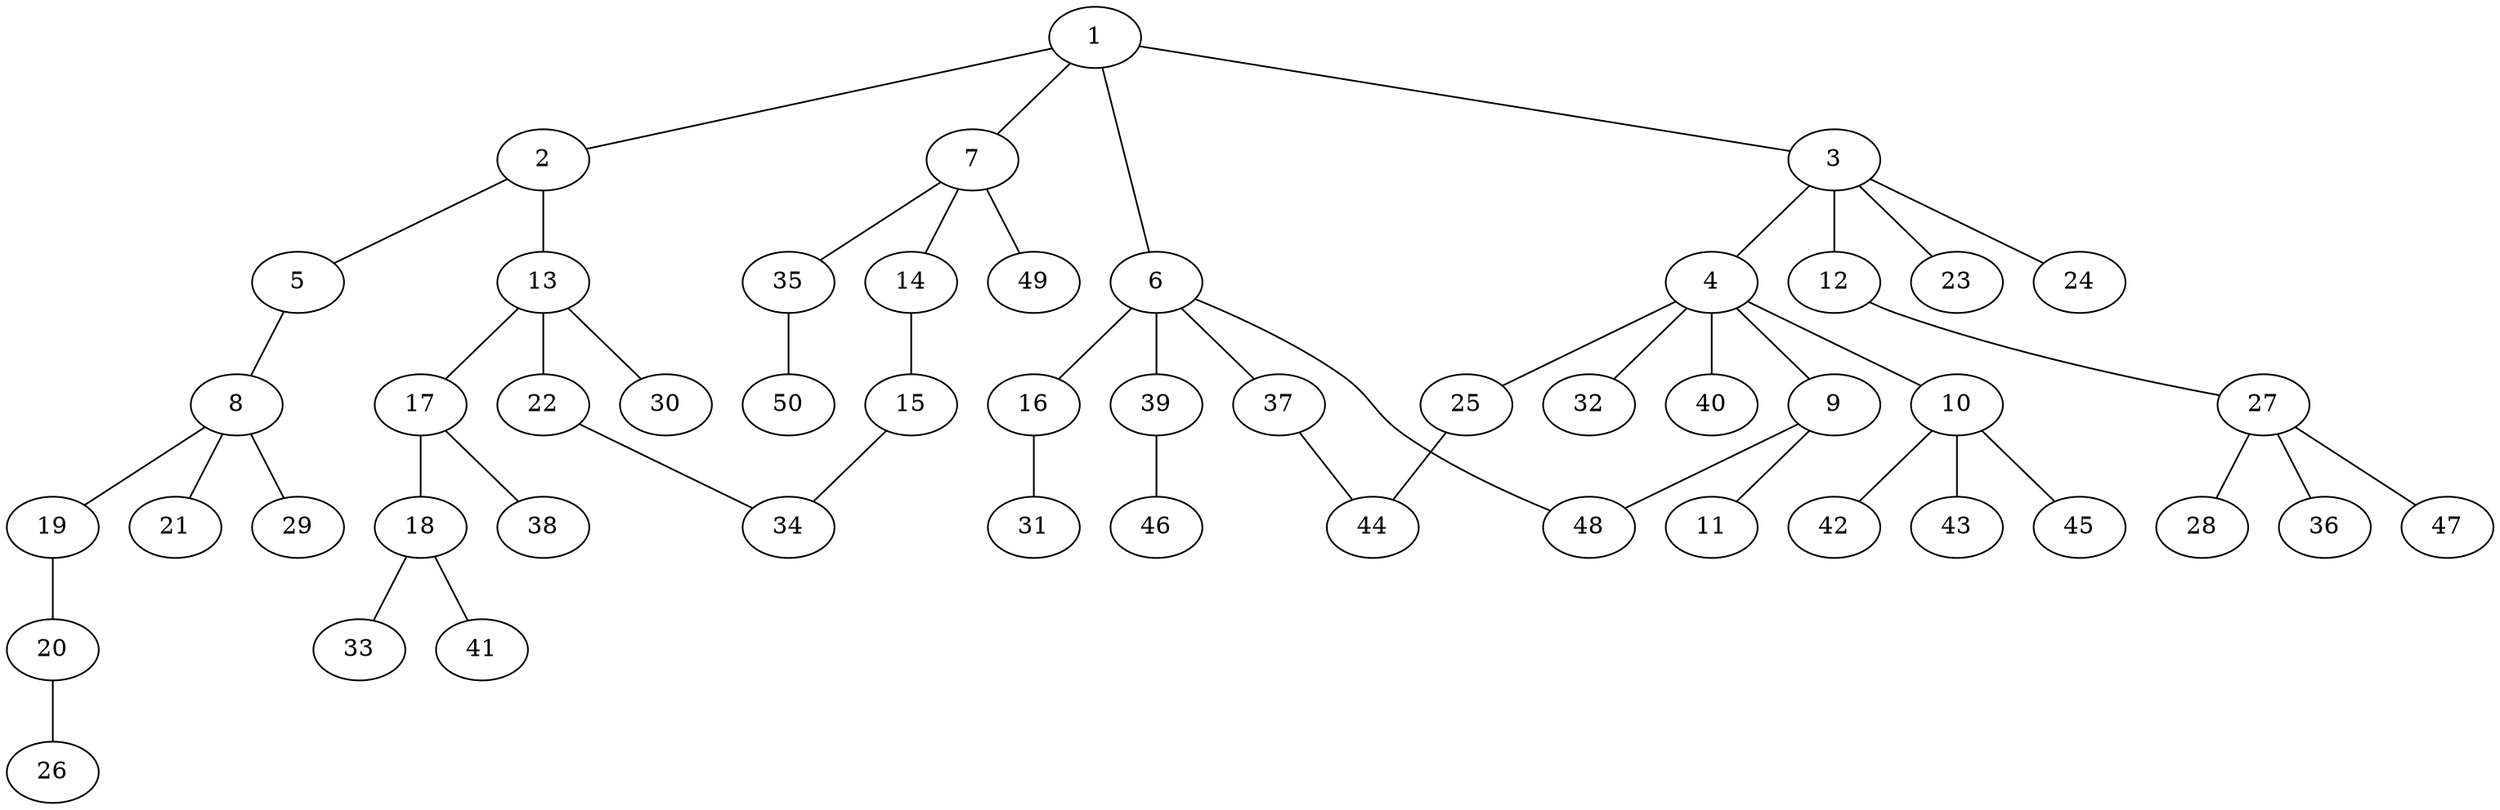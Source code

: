 graph graphname {1--2
1--3
1--6
1--7
2--5
2--13
3--4
3--12
3--23
3--24
4--9
4--10
4--25
4--32
4--40
5--8
6--16
6--37
6--39
6--48
7--14
7--35
7--49
8--19
8--21
8--29
9--11
9--48
10--42
10--43
10--45
12--27
13--17
13--22
13--30
14--15
15--34
16--31
17--18
17--38
18--33
18--41
19--20
20--26
22--34
25--44
27--28
27--36
27--47
35--50
37--44
39--46
}